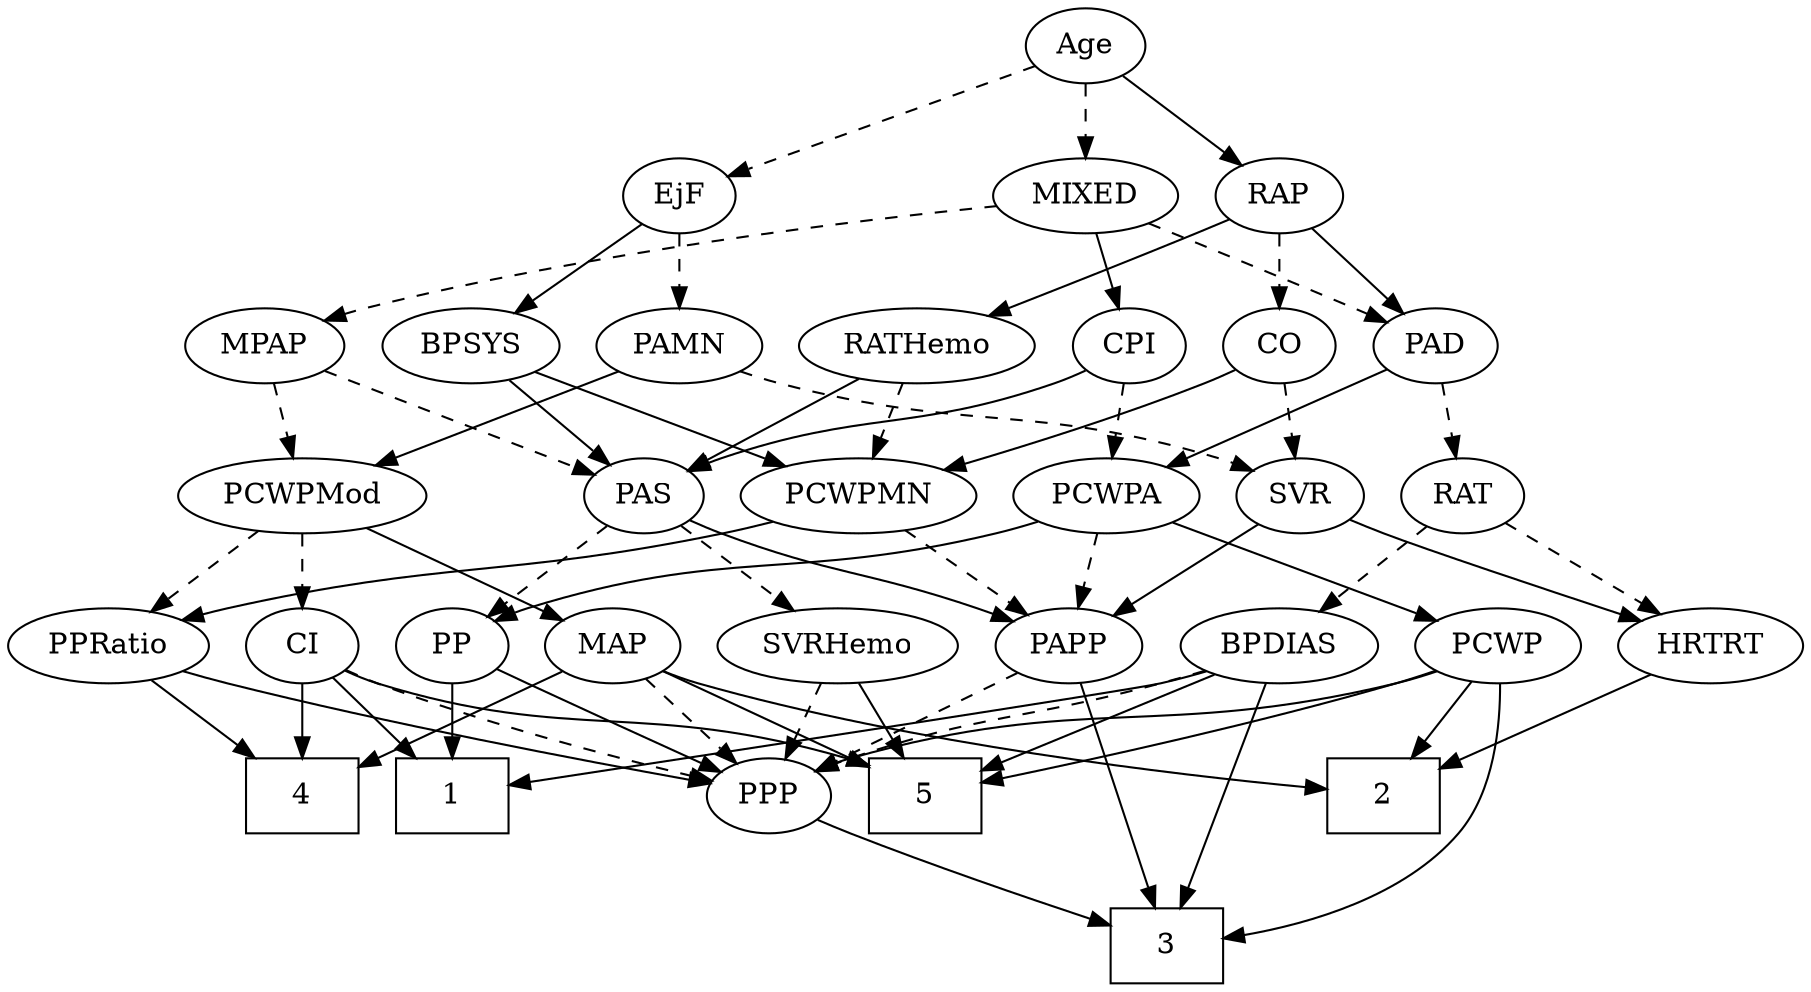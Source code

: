 strict digraph {
	graph [bb="0,0,789.25,468"];
	node [label="\N"];
	1	[height=0.5,
		pos="129.25,90",
		shape=box,
		width=0.75];
	2	[height=0.5,
		pos="517.25,90",
		shape=box,
		width=0.75];
	3	[height=0.5,
		pos="362.25,18",
		shape=box,
		width=0.75];
	4	[height=0.5,
		pos="445.25,90",
		shape=box,
		width=0.75];
	5	[height=0.5,
		pos="263.25,90",
		shape=box,
		width=0.75];
	Age	[height=0.5,
		pos="484.25,450",
		width=0.75];
	EjF	[height=0.5,
		pos="589.25,378",
		width=0.75];
	Age -> EjF	[pos="e,570.64,391.41 503.02,436.49 519.52,425.49 543.72,409.35 562.29,396.97",
		style=dashed];
	RAP	[height=0.5,
		pos="484.25,378",
		width=0.77632];
	Age -> RAP	[pos="e,484.25,396.1 484.25,431.7 484.25,423.98 484.25,414.71 484.25,406.11",
		style=solid];
	MIXED	[height=0.5,
		pos="342.25,378",
		width=1.1193];
	Age -> MIXED	[pos="e,368.24,391.81 462.99,438.52 440.36,427.36 404.17,409.53 377.31,396.29",
		style=dashed];
	BPSYS	[height=0.5,
		pos="589.25,306",
		width=1.0471];
	EjF -> BPSYS	[pos="e,589.25,324.1 589.25,359.7 589.25,351.98 589.25,342.71 589.25,334.11",
		style=solid];
	PAMN	[height=0.5,
		pos="681.25,306",
		width=1.011];
	EjF -> PAMN	[pos="e,662.11,321.56 606.55,363.83 619.9,353.68 638.62,339.43 653.98,327.74",
		style=dashed];
	PAD	[height=0.5,
		pos="228.25,306",
		width=0.79437];
	RAP -> PAD	[pos="e,250.48,317.76 457.63,372.16 416.11,364.24 333.69,347.07 266.25,324 264.13,323.28 261.98,322.48 259.82,321.64",
		style=solid];
	CO	[height=0.5,
		pos="762.25,306",
		width=0.75];
	RAP -> CO	[pos="e,741.65,317.74 509.75,370.48 522.75,367.22 538.81,363.28 553.25,360 629.83,342.6 651.78,348.94 726.25,324 728.16,323.36 730.11,\
322.64 732.06,321.87",
		style=dashed];
	RATHemo	[height=0.5,
		pos="484.25,306",
		width=1.3721];
	RAP -> RATHemo	[pos="e,484.25,324.1 484.25,359.7 484.25,351.98 484.25,342.71 484.25,334.11",
		style=solid];
	MPAP	[height=0.5,
		pos="382.25,306",
		width=0.97491];
	MIXED -> MPAP	[pos="e,372.83,323.47 351.73,360.41 356.51,352.04 362.41,341.71 367.75,332.37",
		style=dashed];
	MIXED -> PAD	[pos="e,247.96,319.11 319.45,363 301.39,351.91 276.06,336.36 256.67,324.45",
		style=dashed];
	CPI	[height=0.5,
		pos="302.25,306",
		width=0.75];
	MIXED -> CPI	[pos="e,311.38,322.99 332.77,360.41 327.92,351.92 321.91,341.41 316.51,331.96",
		style=solid];
	PAS	[height=0.5,
		pos="386.25,234",
		width=0.75];
	MPAP -> PAS	[pos="e,385.27,252.1 383.24,287.7 383.68,279.98 384.21,270.71 384.7,262.11",
		style=dashed];
	PCWPMod	[height=0.5,
		pos="483.25,234",
		width=1.4443];
	MPAP -> PCWPMod	[pos="e,460.87,250.51 402.2,291.17 416.46,281.29 435.93,267.79 452.21,256.51",
		style=dashed];
	BPSYS -> PAS	[pos="e,407.34,245.6 560.5,294.32 554.49,292.16 548.18,289.96 542.25,288 489.38,270.52 474.23,271.94 422.25,252 420.41,251.29 418.53,250.54 \
416.65,249.74",
		style=solid];
	PCWPMN	[height=0.5,
		pos="603.25,234",
		width=1.3902];
	BPSYS -> PCWPMN	[pos="e,599.79,252.28 592.64,288.05 594.18,280.35 596.04,271.03 597.77,262.36",
		style=solid];
	RAT	[height=0.5,
		pos="212.25,234",
		width=0.75827];
	PAD -> RAT	[pos="e,216.19,252.28 224.37,288.05 222.59,280.26 220.43,270.82 218.44,262.08",
		style=dashed];
	PCWPA	[height=0.5,
		pos="299.25,234",
		width=1.1555];
	PAD -> PCWPA	[pos="e,283.07,250.95 242.96,290.5 252.46,281.13 265.04,268.73 275.89,258.03",
		style=solid];
	SVR	[height=0.5,
		pos="724.25,234",
		width=0.77632];
	CO -> SVR	[pos="e,733.01,251.15 753.43,288.76 748.83,280.28 743.09,269.71 737.92,260.2",
		style=dashed];
	CO -> PCWPMN	[pos="e,634.46,248.1 740.98,294.81 736.15,292.54 731.03,290.16 726.25,288 698.96,275.68 668,262.35 643.97,252.14",
		style=solid];
	SVRHemo	[height=0.5,
		pos="224.25,162",
		width=1.3902];
	PAS -> SVRHemo	[pos="e,256.26,176.02 365,222.78 360.17,220.51 355.04,218.14 350.25,216 322.22,203.49 290.35,190.1 265.68,179.9",
		style=dashed];
	PP	[height=0.5,
		pos="129.25,162",
		width=0.75];
	PAS -> PP	[pos="e,149.83,173.79 365.67,222.21 360.71,219.91 355.37,217.68 350.25,216 270.65,189.91 244.85,206.09 165.25,180 163.33,179.37 161.37,\
178.66 159.42,177.9",
		style=dashed];
	PAPP	[height=0.5,
		pos="563.25,162",
		width=0.88464];
	PAS -> PAPP	[pos="e,538.8,173.66 407.41,222.58 412.25,220.32 417.39,218.01 422.25,216 466.29,197.8 478.85,197.33 523.25,180 525.3,179.2 527.41,178.36 \
529.53,177.5",
		style=solid];
	PAMN -> SVR	[pos="e,714.42,250.99 691.44,288.41 696.71,279.83 703.24,269.19 709.09,259.67",
		style=dashed];
	PAMN -> PCWPMod	[pos="e,519.21,247.14 653.21,294.27 647.6,292.16 641.74,289.99 636.25,288 600.23,274.96 559.21,260.79 528.72,250.38",
		style=solid];
	RATHemo -> PAS	[pos="e,404.01,247.69 462.5,289.46 447.65,278.86 427.91,264.76 412.24,253.57",
		style=solid];
	RATHemo -> PCWPMN	[pos="e,578.33,249.65 509.19,290.33 526.73,280.01 550.38,266.1 569.59,254.8",
		style=dashed];
	CPI -> PAS	[pos="e,370.1,248.46 318.44,291.5 330.88,281.14 348.24,266.67 362.28,254.97",
		style=solid];
	CPI -> PCWPA	[pos="e,299.98,252.1 301.5,287.7 301.17,279.98 300.78,270.71 300.41,262.11",
		style=dashed];
	BPDIAS	[height=0.5,
		pos="42.246,162",
		width=1.1735];
	RAT -> BPDIAS	[pos="e,71.474,175.03 189.67,223.7 161.97,212.3 114.55,192.77 80.979,178.95",
		style=dashed];
	HRTRT	[height=0.5,
		pos="749.25,162",
		width=1.1013];
	RAT -> HRTRT	[pos="e,720.66,174.49 232.7,221.78 237.66,219.51 243.04,217.39 248.25,216 443.41,164.03 503.71,222.07 701.25,180 704.45,179.32 707.72,\
178.48 710.99,177.54",
		style=dashed];
	SVR -> PAPP	[pos="e,587.7,173.63 701.52,223.12 674.26,211.27 628.33,191.3 596.94,177.65",
		style=solid];
	SVR -> HRTRT	[pos="e,743.08,180.28 730.3,216.05 733.11,208.18 736.53,198.62 739.68,189.79",
		style=solid];
	MAP	[height=0.5,
		pos="483.25,162",
		width=0.84854];
	PCWPMod -> MAP	[pos="e,483.25,180.1 483.25,215.7 483.25,207.98 483.25,198.71 483.25,190.11",
		style=solid];
	PPRatio	[height=0.5,
		pos="652.25,162",
		width=1.1013];
	PCWPMod -> PPRatio	[pos="e,623.83,174.77 515.43,219.67 543.57,208.01 584.46,191.08 614.21,178.76",
		style=dashed];
	CI	[height=0.5,
		pos="319.25,162",
		width=0.75];
	PCWPMod -> CI	[pos="e,340.49,173.24 450.44,219.93 424.47,209.46 387.35,194.22 355.25,180 353.45,179.2 351.6,178.37 349.74,177.53",
		style=dashed];
	PCWPA -> PP	[pos="e,150.46,173.3 268.95,221.66 241.64,211.28 200.48,195.27 165.25,180 163.44,179.22 161.59,178.4 159.72,177.56",
		style=solid];
	PCWP	[height=0.5,
		pos="399.25,162",
		width=0.97491];
	PCWPA -> PCWP	[pos="e,379.43,176.87 320.45,218.15 335.16,207.86 354.91,194.04 370.95,182.81",
		style=solid];
	PCWPA -> PAPP	[pos="e,539.42,174.03 330.36,221.99 336.89,219.86 343.76,217.75 350.25,216 426.07,195.55 448.3,203.47 523.25,180 525.49,179.3 527.79,178.51 \
530.09,177.67",
		style=dashed];
	PCWPMN -> PPRatio	[pos="e,640.72,179.47 614.86,216.41 620.84,207.87 628.25,197.28 634.9,187.79",
		style=solid];
	PCWPMN -> PAPP	[pos="e,572.56,179.31 593.56,216.05 588.78,207.68 582.91,197.4 577.61,188.13",
		style=dashed];
	SVRHemo -> 5	[pos="e,253.62,108.28 233.69,144.05 238.17,136.01 243.63,126.2 248.63,117.23",
		style=solid];
	PPP	[height=0.5,
		pos="335.25,90",
		width=0.75];
	SVRHemo -> PPP	[pos="e,316.26,102.97 248.06,145.98 265.58,134.94 289.43,119.89 307.76,108.34",
		style=dashed];
	BPDIAS -> 1	[pos="e,107.96,108.13 61.124,145.81 72.439,136.71 87.067,124.94 99.867,114.64",
		style=solid];
	BPDIAS -> 3	[pos="e,334.81,21.515 47.197,143.95 54.062,123.5 68.506,89.756 93.246,72 129.88,45.71 259.62,29.305 324.59,22.553",
		style=solid];
	BPDIAS -> 5	[pos="e,236.11,99.282 74.317,150.2 80.587,148.12 87.117,145.98 93.246,144 139.04,129.23 191.99,112.83 226.46,102.24",
		style=solid];
	BPDIAS -> PPP	[pos="e,314.69,101.86 73.588,149.74 80.038,147.65 86.821,145.62 93.246,144 183.36,121.24 210.65,136.1 299.25,108 301.17,107.39 303.13,\
106.7 305.08,105.95",
		style=dashed];
	MAP -> 2	[pos="e,508.77,108.45 491.3,144.41 495.21,136.37 500,126.51 504.39,117.47",
		style=solid];
	MAP -> 4	[pos="e,454.54,108.12 474.43,144.76 469.96,136.53 464.42,126.32 459.37,117.02",
		style=solid];
	MAP -> 5	[pos="e,290.53,104.56 459.79,150.31 454.42,148.06 448.68,145.82 443.25,144 383.63,124.02 363.28,129.58 300.16,107.96",
		style=solid];
	MAP -> PPP	[pos="e,356.77,101.18 460.12,150.06 434.81,138.09 394.12,118.84 366.1,105.59",
		style=dashed];
	PP -> 1	[pos="e,129.25,108.1 129.25,143.7 129.25,135.98 129.25,126.71 129.25,118.11",
		style=solid];
	PP -> PPP	[pos="e,314.19,101.71 150.3,150.29 155.14,148.04 160.32,145.81 165.25,144 223.14,122.75 241.36,129.25 299.25,108 301.1,107.32 302.98,106.58 \
304.87,105.81",
		style=solid];
	PPP -> 3	[pos="e,355.52,36.447 341.64,72.411 344.68,64.539 348.39,54.929 351.82,46.042",
		style=solid];
	PPRatio -> 4	[pos="e,472.57,104.44 622.38,150.13 616.39,148.04 610.13,145.9 604.25,144 552.9,127.41 536.24,128.09 481.99,108",
		style=solid];
	PPRatio -> PPP	[pos="e,360.19,97.014 623.03,149.83 616.88,147.71 610.4,145.65 604.25,144 519.11,121.22 495.55,125.87 409.25,108 396.44,105.35 382.44,\
102.2 370.1,99.335",
		style=solid];
	PCWP -> 2	[pos="e,490.18,107.06 421.44,147.83 438.35,137.81 461.96,123.79 481.52,112.19",
		style=solid];
	PCWP -> 3	[pos="e,366.73,36.189 394.78,143.87 388.45,119.56 376.79,74.819 369.28,46.013",
		style=solid];
	PCWP -> 5	[pos="e,290.27,104.91 375.25,148.65 354.24,137.84 323.42,121.97 299.43,109.62",
		style=solid];
	PCWP -> PPP	[pos="e,348.97,106.01 385.04,145.46 376.47,136.09 365.41,123.99 355.89,113.57",
		style=solid];
	CI -> 1	[pos="e,156.28,99.312 298.1,150.54 293.26,148.28 288.11,145.98 283.25,144 243.78,127.95 197.41,112.43 165.95,102.38",
		style=solid];
	CI -> 4	[pos="e,418,106.14 339.49,149.75 358.2,139.36 386.43,123.67 409.02,111.12",
		style=solid];
	CI -> 5	[pos="e,276.95,108.13 307.1,145.81 300.16,137.14 291.29,126.05 283.34,116.12",
		style=solid];
	CI -> PPP	[pos="e,331.3,108.28 323.12,144.05 324.9,136.26 327.06,126.82 329.06,118.08",
		style=dashed];
	PAPP -> 3	[pos="e,389.56,22.791 566.47,144.08 569.19,124.38 570.29,91.996 553.25,72 533.44,48.775 449.38,32.289 399.62,24.354",
		style=solid];
	PAPP -> PPP	[pos="e,360.19,96.957 538.9,150.07 533.78,147.94 528.37,145.8 523.25,144 470.76,125.53 408.33,108.97 370.26,99.45",
		style=dashed];
	HRTRT -> 2	[pos="e,544.52,98.307 719.38,150.11 713.4,148.02 707.14,145.89 701.25,144 650.76,127.8 591.75,111.21 554.45,101.01",
		style=solid];
}
